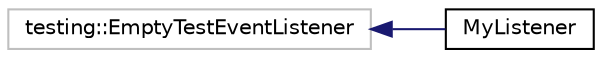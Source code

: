 digraph "Graphical Class Hierarchy"
{
 // LATEX_PDF_SIZE
  edge [fontname="Helvetica",fontsize="10",labelfontname="Helvetica",labelfontsize="10"];
  node [fontname="Helvetica",fontsize="10",shape=record];
  rankdir="LR";
  Node415 [label="testing::EmptyTestEventListener",height=0.2,width=0.4,color="grey75", fillcolor="white", style="filled",tooltip=" "];
  Node415 -> Node0 [dir="back",color="midnightblue",fontsize="10",style="solid",fontname="Helvetica"];
  Node0 [label="MyListener",height=0.2,width=0.4,color="black", fillcolor="white", style="filled",URL="$classMyListener.html",tooltip=" "];
}
